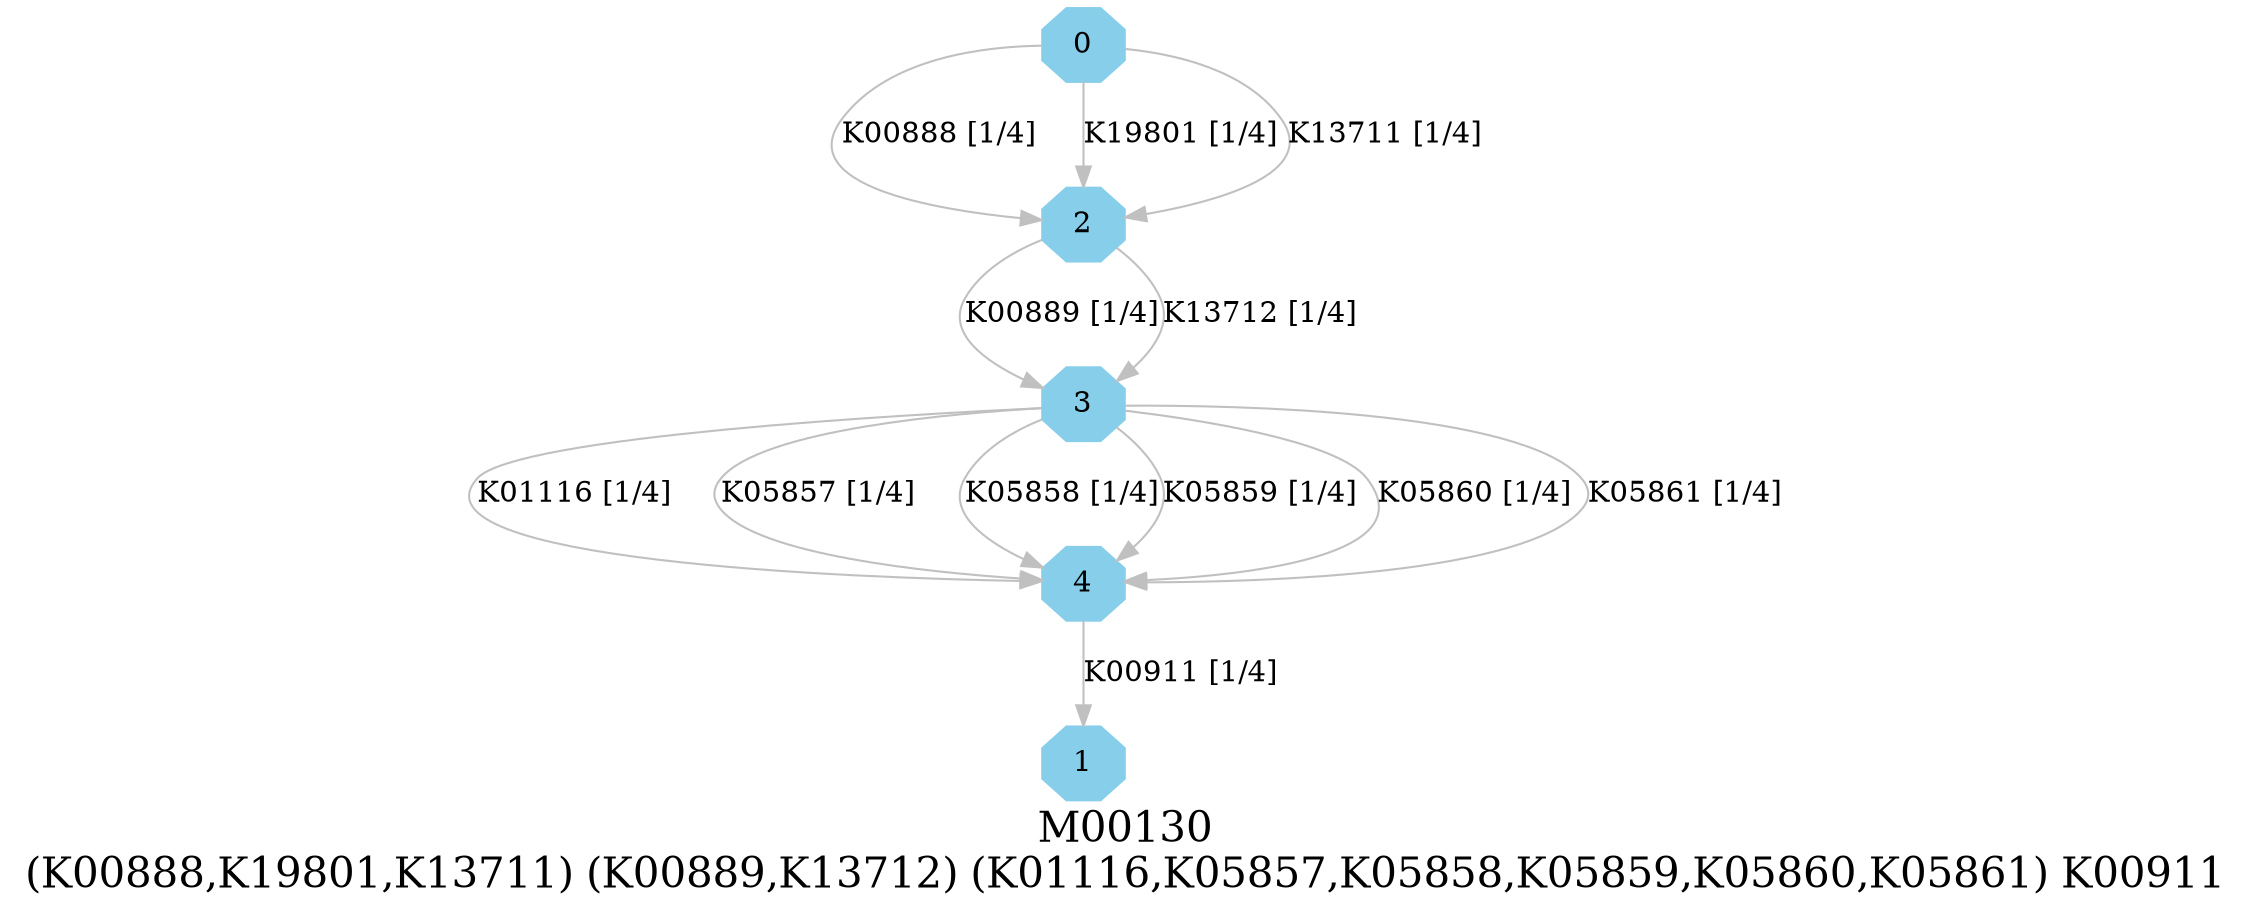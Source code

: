 digraph G {
graph [label="M00130
(K00888,K19801,K13711) (K00889,K13712) (K01116,K05857,K05858,K05859,K05860,K05861) K00911",fontsize=20];
node [shape=box,style=filled];
edge [len=3,color=grey];
{node [width=.3,height=.3,shape=octagon,style=filled,color=skyblue] 0 1 2 3 4 }
0 -> 2 [label="K00888 [1/4]"];
0 -> 2 [label="K19801 [1/4]"];
0 -> 2 [label="K13711 [1/4]"];
2 -> 3 [label="K00889 [1/4]"];
2 -> 3 [label="K13712 [1/4]"];
3 -> 4 [label="K01116 [1/4]"];
3 -> 4 [label="K05857 [1/4]"];
3 -> 4 [label="K05858 [1/4]"];
3 -> 4 [label="K05859 [1/4]"];
3 -> 4 [label="K05860 [1/4]"];
3 -> 4 [label="K05861 [1/4]"];
4 -> 1 [label="K00911 [1/4]"];
}